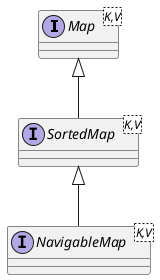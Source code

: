 @startuml
'https://plantuml.com/class-diagram

interface Map<K,V>
interface SortedMap<K,V>
interface NavigableMap<K,V>

Map <|-- SortedMap
SortedMap <|-- NavigableMap

@enduml